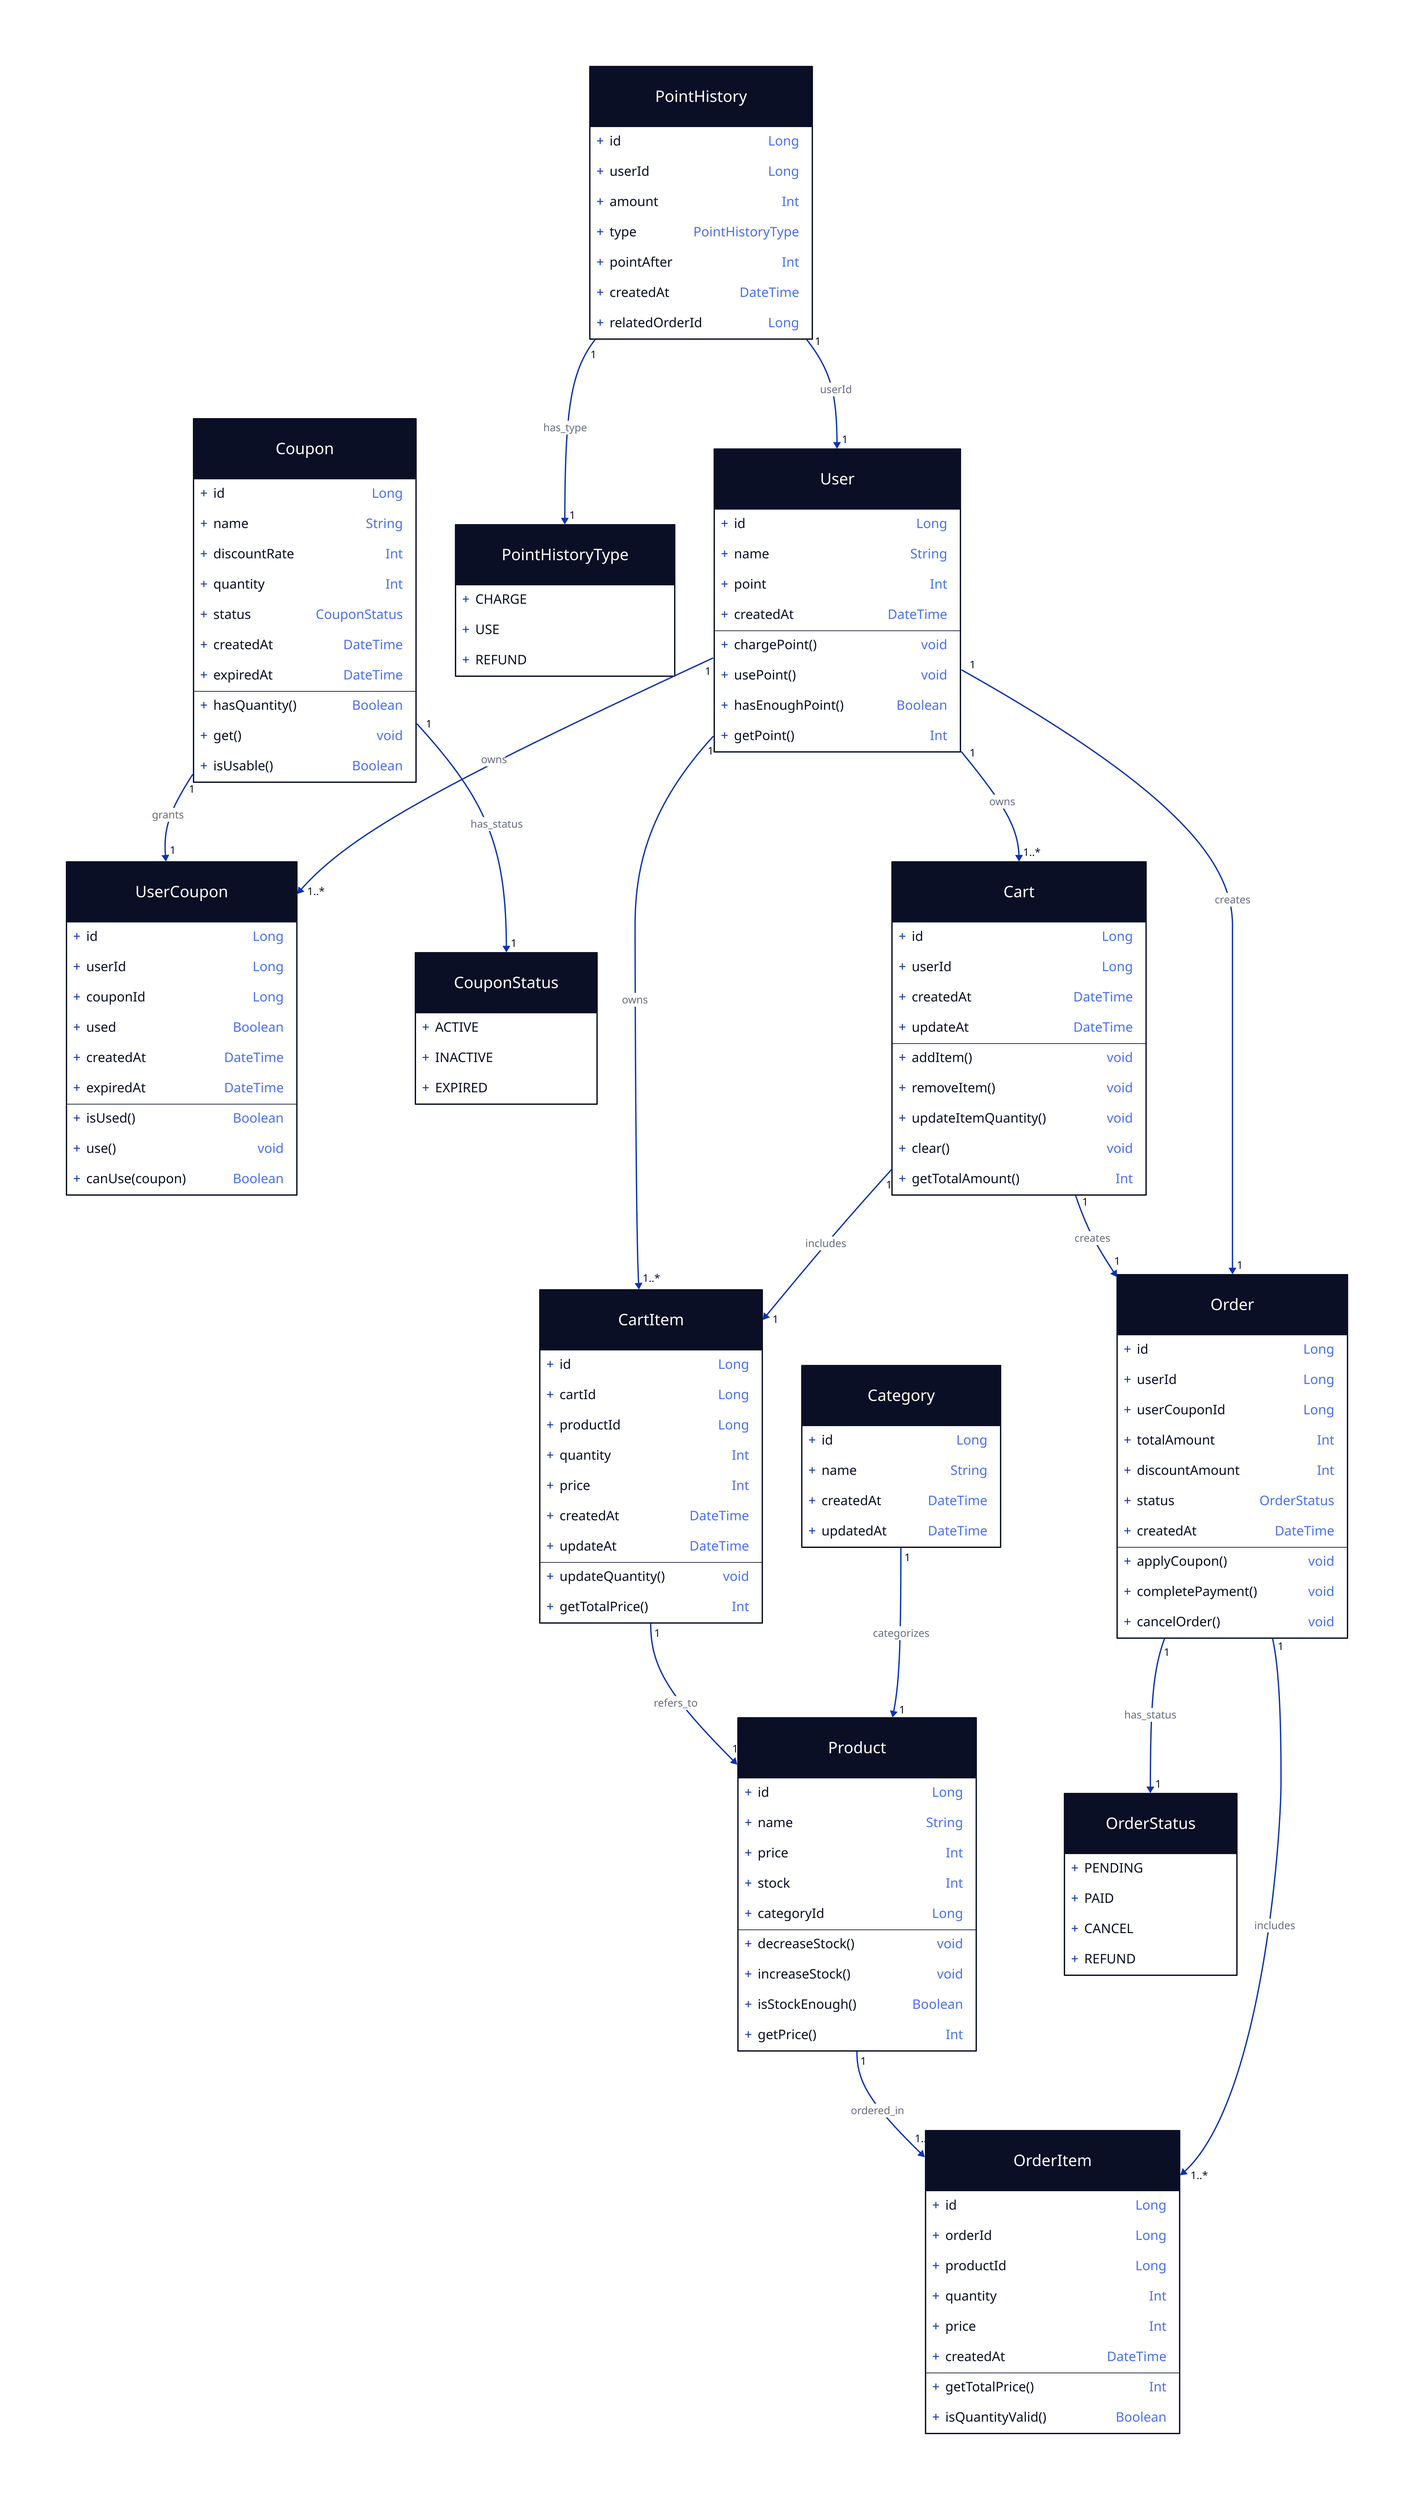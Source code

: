 User: {
  shape: class
  +id: Long
  +name: String
  +point: Int
  +createdAt: DateTime

  +chargePoint(): void
  +usePoint(): void
  +hasEnoughPoint(): Boolean
  +getPoint(): Int
}

PointHistory: {
  shape: class
  +id: Long
  +userId: Long
  +amount: Int
  +type: PointHistoryType
  +pointAfter: Int
  +createdAt: DateTime
  +relatedOrderId: Long
}

PointHistoryType: {
  shape: class
  CHARGE
  USE
  REFUND
}

Product: {
  shape: class
  +id: Long
  +name: String
  +price: Int
  +stock: Int
  +categoryId: Long

  +decreaseStock(): void
  +increaseStock(): void
  +isStockEnough(): Boolean
  +getPrice(): Int
}

Category: {
  shape: class
  +id: Long
  +name: String
  +createdAt: DateTime
  +updatedAt: DateTime
}

OrderStatus: {
  shape: class
  PENDING
  PAID
  CANCEL
  REFUND
}

Order: {
  shape: class
  +id: Long
  +userId: Long
  +userCouponId: Long
  +totalAmount: Int
  +discountAmount: Int
  +status: OrderStatus
  +createdAt: DateTime
  +status: OrderStatus

  +applyCoupon(): void
  +completePayment(): void
  +cancelOrder(): void
}

OrderItem: {
  shape: class
  +id: Long
  +orderId: Long
  +productId: Long
  +quantity: Int
  +price: Int
  +createdAt: DateTime

  +getTotalPrice(): Int
  +isQuantityValid(): Boolean
}

Coupon: {
  shape: class
  +id: Long
  +name: String
  +discountRate: Int
  +quantity: Int
  +status: CouponStatus
  +createdAt: DateTime
  +expiredAt: DateTime

  +hasQuantity(): Boolean
  +get(): void
  +isUsable(): Boolean
}

UserCoupon: {
  shape: class
  +id: Long
  +userId: Long
  +couponId: Long
  +used: Boolean
  +createdAt: DateTime
  +expiredAt: DateTime

  +isUsed(): Boolean
  +use(): void
  +canUse(coupon): Boolean
}

CouponStatus: {
  shape: class
  ACTIVE
  INACTIVE
  EXPIRED
}

Cart: {
  shape: class
  +id: Long
  +userId: Long
  +createdAt: DateTime
  +updateAt: DateTime

  +addItem(): void
  +removeItem(): void
  +updateItemQuantity(): void
  +clear(): void
  +getTotalAmount(): Int
}

CartItem: {
  shape: class
  +id: Long
  +cartId: Long
  +productId: Long
  +quantity: Int
  +price: Int
  +createdAt: DateTime
  +updateAt: DateTime

  +updateQuantity(): void
  +getTotalPrice(): Int
}

User -> Order: creates {
  source-arrowhead: 1
  target-arrowhead: 1
}

Order -> OrderItem: includes {
  source-arrowhead: 1
  target-arrowhead: 1..*
}

Order -> OrderStatus: has_status {
  source-arrowhead: 1
  target-arrowhead: 1
}

Product -> OrderItem: ordered_in {
  source-arrowhead: 1
  target-arrowhead: 1..*
}

User -> UserCoupon: owns {
  source-arrowhead: 1
  target-arrowhead: 1..*
}

Coupon -> UserCoupon: grants {
  source-arrowhead: 1
  target-arrowhead: 1
}

Coupon -> CouponStatus: has_status {
  source-arrowhead: 1
  target-arrowhead: 1
}

PointHistory -> PointHistoryType: has_type {
  source-arrowhead: 1
  target-arrowhead: 1
}

PointHistory -> User: userId {
  source-arrowhead: 1
  target-arrowhead: 1
}

Category -> Product: categorizes {
  source-arrowhead: 1
  target-arrowhead: 1
}

Cart -> CartItem: includes {
  source-arrowhead: 1
  target-arrowhead: 1
}

CartItem -> Product: refers_to {
  source-arrowhead: 1
  target-arrowhead: 1
}

User -> Cart: owns {
  source-arrowhead: 1
  target-arrowhead: 1..*
}

User -> CartItem: owns {
  source-arrowhead: 1
  target-arrowhead: 1..*
}
Cart -> Order: creates {
  source-arrowhead: 1
  target-arrowhead: 1
}
